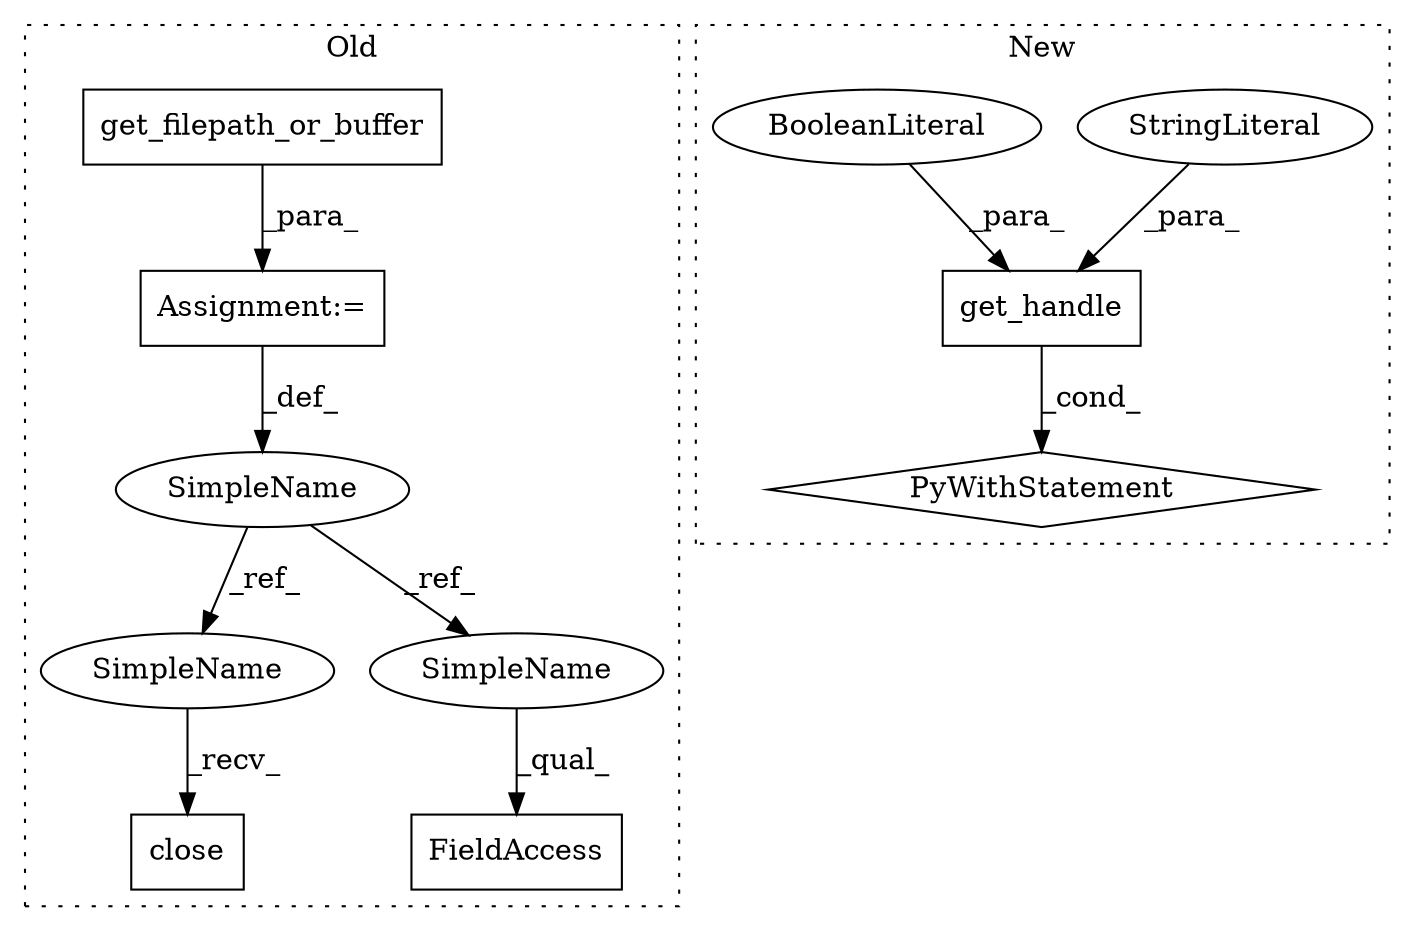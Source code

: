 digraph G {
subgraph cluster0 {
1 [label="close" a="32" s="1449" l="7" shape="box"];
5 [label="SimpleName" a="42" s="577" l="6" shape="ellipse"];
6 [label="FieldAccess" a="22" s="1403" l="25" shape="box"];
7 [label="get_filepath_or_buffer" a="32" s="584,632" l="23,1" shape="box"];
9 [label="Assignment:=" a="7" s="583" l="1" shape="box"];
10 [label="SimpleName" a="42" s="1442" l="6" shape="ellipse"];
11 [label="SimpleName" a="42" s="1403" l="6" shape="ellipse"];
label = "Old";
style="dotted";
}
subgraph cluster1 {
2 [label="get_handle" a="32" s="1315,1357" l="11,1" shape="box"];
3 [label="StringLiteral" a="45" s="1331" l="4" shape="ellipse"];
4 [label="BooleanLiteral" a="9" s="1352" l="5" shape="ellipse"];
8 [label="PyWithStatement" a="104" s="1305,1358" l="10,2" shape="diamond"];
label = "New";
style="dotted";
}
2 -> 8 [label="_cond_"];
3 -> 2 [label="_para_"];
4 -> 2 [label="_para_"];
5 -> 10 [label="_ref_"];
5 -> 11 [label="_ref_"];
7 -> 9 [label="_para_"];
9 -> 5 [label="_def_"];
10 -> 1 [label="_recv_"];
11 -> 6 [label="_qual_"];
}